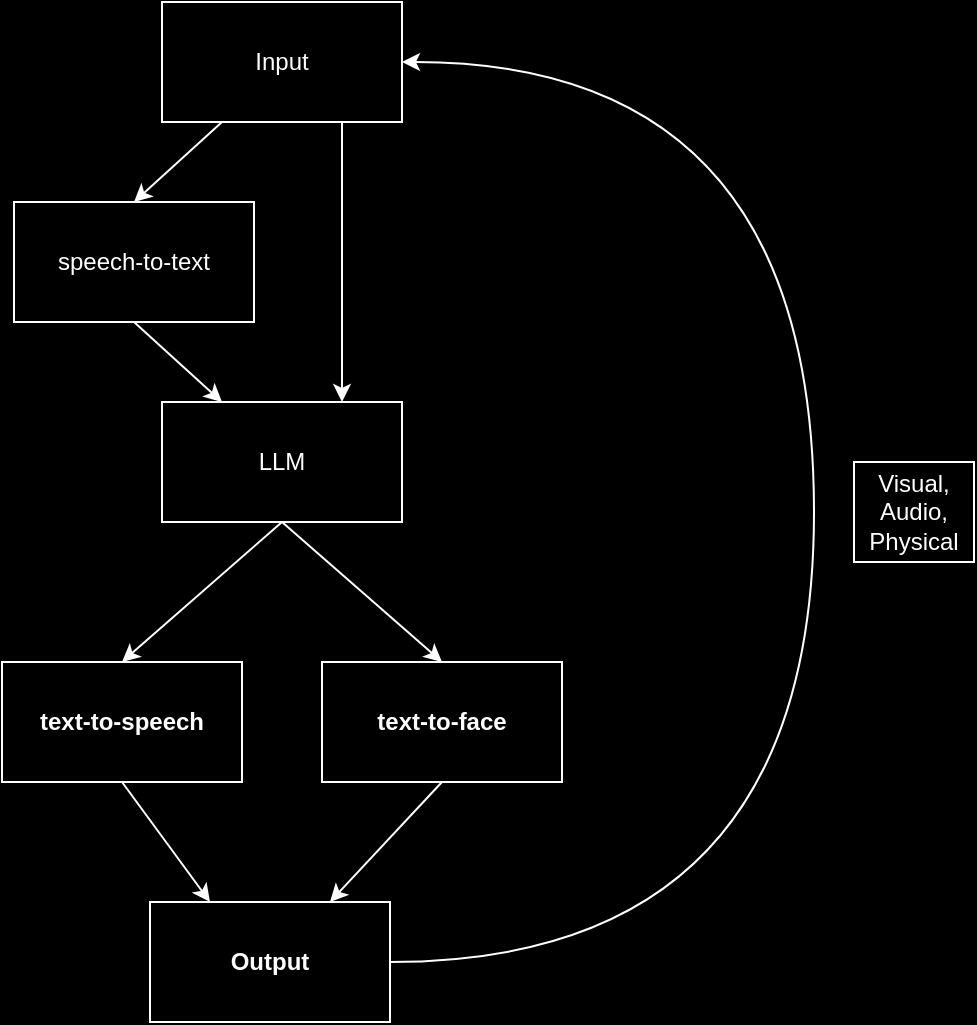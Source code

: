 <mxfile>
    <diagram id="FkM_doxtFHGDlHRwQSCJ" name="Page-1">
        <mxGraphModel dx="543" dy="564" grid="1" gridSize="10" guides="1" tooltips="1" connect="1" arrows="1" fold="1" page="0" pageScale="1" pageWidth="827" pageHeight="1169" background="#000000" math="0" shadow="0">
            <root>
                <mxCell id="0"/>
                <mxCell id="1" parent="0"/>
                <mxCell id="5" style="edgeStyle=none;html=1;exitX=0.25;exitY=1;exitDx=0;exitDy=0;entryX=0.5;entryY=0;entryDx=0;entryDy=0;strokeColor=#FFFFFF;fontColor=#FFFFFF;" edge="1" parent="1" source="2" target="3">
                    <mxGeometry relative="1" as="geometry"/>
                </mxCell>
                <mxCell id="7" style="edgeStyle=none;html=1;exitX=0.75;exitY=1;exitDx=0;exitDy=0;entryX=0.75;entryY=0;entryDx=0;entryDy=0;strokeColor=#FFFFFF;fontColor=#FFFFFF;" edge="1" parent="1" source="2" target="4">
                    <mxGeometry relative="1" as="geometry"/>
                </mxCell>
                <mxCell id="2" value="Input" style="whiteSpace=wrap;html=1;fillColor=none;fontColor=#FFFFFF;strokeColor=#FFFFFF;" vertex="1" parent="1">
                    <mxGeometry x="354" y="40" width="120" height="60" as="geometry"/>
                </mxCell>
                <mxCell id="6" style="edgeStyle=none;html=1;exitX=0.5;exitY=1;exitDx=0;exitDy=0;entryX=0.25;entryY=0;entryDx=0;entryDy=0;strokeColor=#FFFFFF;fontColor=#FFFFFF;" edge="1" parent="1" source="3" target="4">
                    <mxGeometry relative="1" as="geometry"/>
                </mxCell>
                <mxCell id="3" value="speech-to-text" style="whiteSpace=wrap;html=1;fontColor=#FFFFFF;fillColor=none;strokeColor=#FFFFFF;" vertex="1" parent="1">
                    <mxGeometry x="280" y="140" width="120" height="60" as="geometry"/>
                </mxCell>
                <mxCell id="14" style="edgeStyle=none;html=1;exitX=0.5;exitY=1;exitDx=0;exitDy=0;entryX=0.5;entryY=0;entryDx=0;entryDy=0;strokeColor=#FFFFFF;fontColor=#FFFFFF;" edge="1" parent="1" source="4" target="9">
                    <mxGeometry relative="1" as="geometry"/>
                </mxCell>
                <mxCell id="15" style="edgeStyle=none;html=1;entryX=0.5;entryY=0;entryDx=0;entryDy=0;exitX=0.5;exitY=1;exitDx=0;exitDy=0;strokeColor=#FFFFFF;fontColor=#FFFFFF;" edge="1" parent="1" source="4" target="11">
                    <mxGeometry relative="1" as="geometry"/>
                </mxCell>
                <mxCell id="4" value="LLM" style="whiteSpace=wrap;html=1;fontColor=#FFFFFF;fillColor=none;strokeColor=#FFFFFF;" vertex="1" parent="1">
                    <mxGeometry x="354" y="240" width="120" height="60" as="geometry"/>
                </mxCell>
                <mxCell id="12" style="edgeStyle=none;html=1;exitX=0.5;exitY=1;exitDx=0;exitDy=0;entryX=0.25;entryY=0;entryDx=0;entryDy=0;strokeColor=#FFFFFF;fontColor=#FFFFFF;" edge="1" parent="1" source="9" target="10">
                    <mxGeometry relative="1" as="geometry"/>
                </mxCell>
                <mxCell id="9" value="text-to-speech" style="whiteSpace=wrap;html=1;fontStyle=1;fontColor=#FFFFFF;fillColor=none;strokeColor=#FFFFFF;" vertex="1" parent="1">
                    <mxGeometry x="274" y="370" width="120" height="60" as="geometry"/>
                </mxCell>
                <mxCell id="16" style="edgeStyle=orthogonalEdgeStyle;curved=1;html=1;exitX=1;exitY=0.5;exitDx=0;exitDy=0;entryX=1;entryY=0.5;entryDx=0;entryDy=0;strokeColor=#FFFFFF;fontColor=#FFFFFF;" edge="1" parent="1" source="10" target="2">
                    <mxGeometry relative="1" as="geometry">
                        <mxPoint x="700" y="250" as="targetPoint"/>
                        <Array as="points">
                            <mxPoint x="680" y="520"/>
                            <mxPoint x="680" y="70"/>
                        </Array>
                    </mxGeometry>
                </mxCell>
                <mxCell id="10" value="Output" style="whiteSpace=wrap;html=1;fontStyle=1;fontColor=#FFFFFF;fillColor=none;strokeColor=#FFFFFF;" vertex="1" parent="1">
                    <mxGeometry x="348" y="490" width="120" height="60" as="geometry"/>
                </mxCell>
                <mxCell id="13" style="edgeStyle=none;html=1;exitX=0.5;exitY=1;exitDx=0;exitDy=0;entryX=0.75;entryY=0;entryDx=0;entryDy=0;strokeColor=#FFFFFF;fontColor=#FFFFFF;" edge="1" parent="1" source="11" target="10">
                    <mxGeometry relative="1" as="geometry"/>
                </mxCell>
                <mxCell id="11" value="text-to-face" style="whiteSpace=wrap;html=1;fontStyle=1;fontColor=#FFFFFF;fillColor=none;strokeColor=#FFFFFF;" vertex="1" parent="1">
                    <mxGeometry x="434" y="370" width="120" height="60" as="geometry"/>
                </mxCell>
                <mxCell id="17" value="Visual, Audio,&lt;br&gt;Physical" style="text;strokeColor=#FFFFFF;align=center;fillColor=none;html=1;verticalAlign=middle;whiteSpace=wrap;rounded=0;fontColor=#FFFFFF;" vertex="1" parent="1">
                    <mxGeometry x="700" y="270" width="60" height="50" as="geometry"/>
                </mxCell>
            </root>
        </mxGraphModel>
    </diagram>
</mxfile>